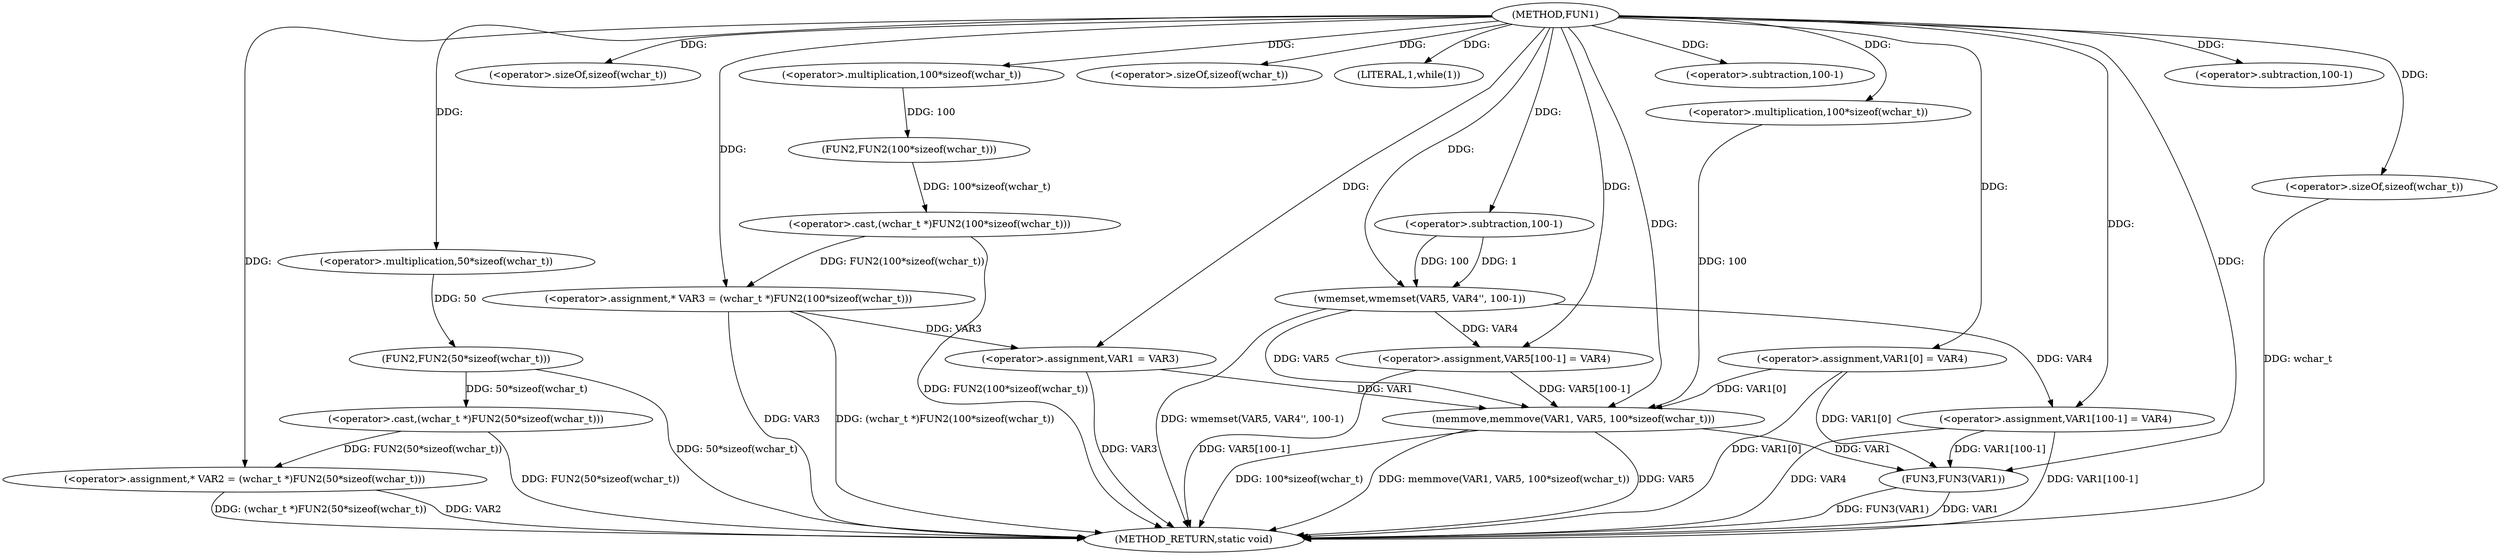 digraph FUN1 {  
"1000100" [label = "(METHOD,FUN1)" ]
"1000166" [label = "(METHOD_RETURN,static void)" ]
"1000104" [label = "(<operator>.assignment,* VAR2 = (wchar_t *)FUN2(50*sizeof(wchar_t)))" ]
"1000106" [label = "(<operator>.cast,(wchar_t *)FUN2(50*sizeof(wchar_t)))" ]
"1000108" [label = "(FUN2,FUN2(50*sizeof(wchar_t)))" ]
"1000109" [label = "(<operator>.multiplication,50*sizeof(wchar_t))" ]
"1000111" [label = "(<operator>.sizeOf,sizeof(wchar_t))" ]
"1000114" [label = "(<operator>.assignment,* VAR3 = (wchar_t *)FUN2(100*sizeof(wchar_t)))" ]
"1000116" [label = "(<operator>.cast,(wchar_t *)FUN2(100*sizeof(wchar_t)))" ]
"1000118" [label = "(FUN2,FUN2(100*sizeof(wchar_t)))" ]
"1000119" [label = "(<operator>.multiplication,100*sizeof(wchar_t))" ]
"1000121" [label = "(<operator>.sizeOf,sizeof(wchar_t))" ]
"1000124" [label = "(LITERAL,1,while(1))" ]
"1000126" [label = "(<operator>.assignment,VAR1 = VAR3)" ]
"1000129" [label = "(<operator>.assignment,VAR1[0] = VAR4)" ]
"1000137" [label = "(wmemset,wmemset(VAR5, VAR4'', 100-1))" ]
"1000140" [label = "(<operator>.subtraction,100-1)" ]
"1000143" [label = "(<operator>.assignment,VAR5[100-1] = VAR4)" ]
"1000146" [label = "(<operator>.subtraction,100-1)" ]
"1000150" [label = "(memmove,memmove(VAR1, VAR5, 100*sizeof(wchar_t)))" ]
"1000153" [label = "(<operator>.multiplication,100*sizeof(wchar_t))" ]
"1000155" [label = "(<operator>.sizeOf,sizeof(wchar_t))" ]
"1000157" [label = "(<operator>.assignment,VAR1[100-1] = VAR4)" ]
"1000160" [label = "(<operator>.subtraction,100-1)" ]
"1000164" [label = "(FUN3,FUN3(VAR1))" ]
  "1000106" -> "1000166"  [ label = "DDG: FUN2(50*sizeof(wchar_t))"] 
  "1000104" -> "1000166"  [ label = "DDG: VAR2"] 
  "1000150" -> "1000166"  [ label = "DDG: VAR5"] 
  "1000114" -> "1000166"  [ label = "DDG: VAR3"] 
  "1000150" -> "1000166"  [ label = "DDG: 100*sizeof(wchar_t)"] 
  "1000116" -> "1000166"  [ label = "DDG: FUN2(100*sizeof(wchar_t))"] 
  "1000150" -> "1000166"  [ label = "DDG: memmove(VAR1, VAR5, 100*sizeof(wchar_t))"] 
  "1000157" -> "1000166"  [ label = "DDG: VAR4"] 
  "1000114" -> "1000166"  [ label = "DDG: (wchar_t *)FUN2(100*sizeof(wchar_t))"] 
  "1000164" -> "1000166"  [ label = "DDG: VAR1"] 
  "1000129" -> "1000166"  [ label = "DDG: VAR1[0]"] 
  "1000164" -> "1000166"  [ label = "DDG: FUN3(VAR1)"] 
  "1000157" -> "1000166"  [ label = "DDG: VAR1[100-1]"] 
  "1000143" -> "1000166"  [ label = "DDG: VAR5[100-1]"] 
  "1000126" -> "1000166"  [ label = "DDG: VAR3"] 
  "1000155" -> "1000166"  [ label = "DDG: wchar_t"] 
  "1000137" -> "1000166"  [ label = "DDG: wmemset(VAR5, VAR4'', 100-1)"] 
  "1000104" -> "1000166"  [ label = "DDG: (wchar_t *)FUN2(50*sizeof(wchar_t))"] 
  "1000108" -> "1000166"  [ label = "DDG: 50*sizeof(wchar_t)"] 
  "1000106" -> "1000104"  [ label = "DDG: FUN2(50*sizeof(wchar_t))"] 
  "1000100" -> "1000104"  [ label = "DDG: "] 
  "1000108" -> "1000106"  [ label = "DDG: 50*sizeof(wchar_t)"] 
  "1000109" -> "1000108"  [ label = "DDG: 50"] 
  "1000100" -> "1000109"  [ label = "DDG: "] 
  "1000100" -> "1000111"  [ label = "DDG: "] 
  "1000116" -> "1000114"  [ label = "DDG: FUN2(100*sizeof(wchar_t))"] 
  "1000100" -> "1000114"  [ label = "DDG: "] 
  "1000118" -> "1000116"  [ label = "DDG: 100*sizeof(wchar_t)"] 
  "1000119" -> "1000118"  [ label = "DDG: 100"] 
  "1000100" -> "1000119"  [ label = "DDG: "] 
  "1000100" -> "1000121"  [ label = "DDG: "] 
  "1000100" -> "1000124"  [ label = "DDG: "] 
  "1000114" -> "1000126"  [ label = "DDG: VAR3"] 
  "1000100" -> "1000126"  [ label = "DDG: "] 
  "1000100" -> "1000129"  [ label = "DDG: "] 
  "1000100" -> "1000137"  [ label = "DDG: "] 
  "1000140" -> "1000137"  [ label = "DDG: 100"] 
  "1000140" -> "1000137"  [ label = "DDG: 1"] 
  "1000100" -> "1000140"  [ label = "DDG: "] 
  "1000137" -> "1000143"  [ label = "DDG: VAR4"] 
  "1000100" -> "1000143"  [ label = "DDG: "] 
  "1000100" -> "1000146"  [ label = "DDG: "] 
  "1000129" -> "1000150"  [ label = "DDG: VAR1[0]"] 
  "1000126" -> "1000150"  [ label = "DDG: VAR1"] 
  "1000100" -> "1000150"  [ label = "DDG: "] 
  "1000143" -> "1000150"  [ label = "DDG: VAR5[100-1]"] 
  "1000137" -> "1000150"  [ label = "DDG: VAR5"] 
  "1000153" -> "1000150"  [ label = "DDG: 100"] 
  "1000100" -> "1000153"  [ label = "DDG: "] 
  "1000100" -> "1000155"  [ label = "DDG: "] 
  "1000100" -> "1000157"  [ label = "DDG: "] 
  "1000137" -> "1000157"  [ label = "DDG: VAR4"] 
  "1000100" -> "1000160"  [ label = "DDG: "] 
  "1000129" -> "1000164"  [ label = "DDG: VAR1[0]"] 
  "1000150" -> "1000164"  [ label = "DDG: VAR1"] 
  "1000157" -> "1000164"  [ label = "DDG: VAR1[100-1]"] 
  "1000100" -> "1000164"  [ label = "DDG: "] 
}
